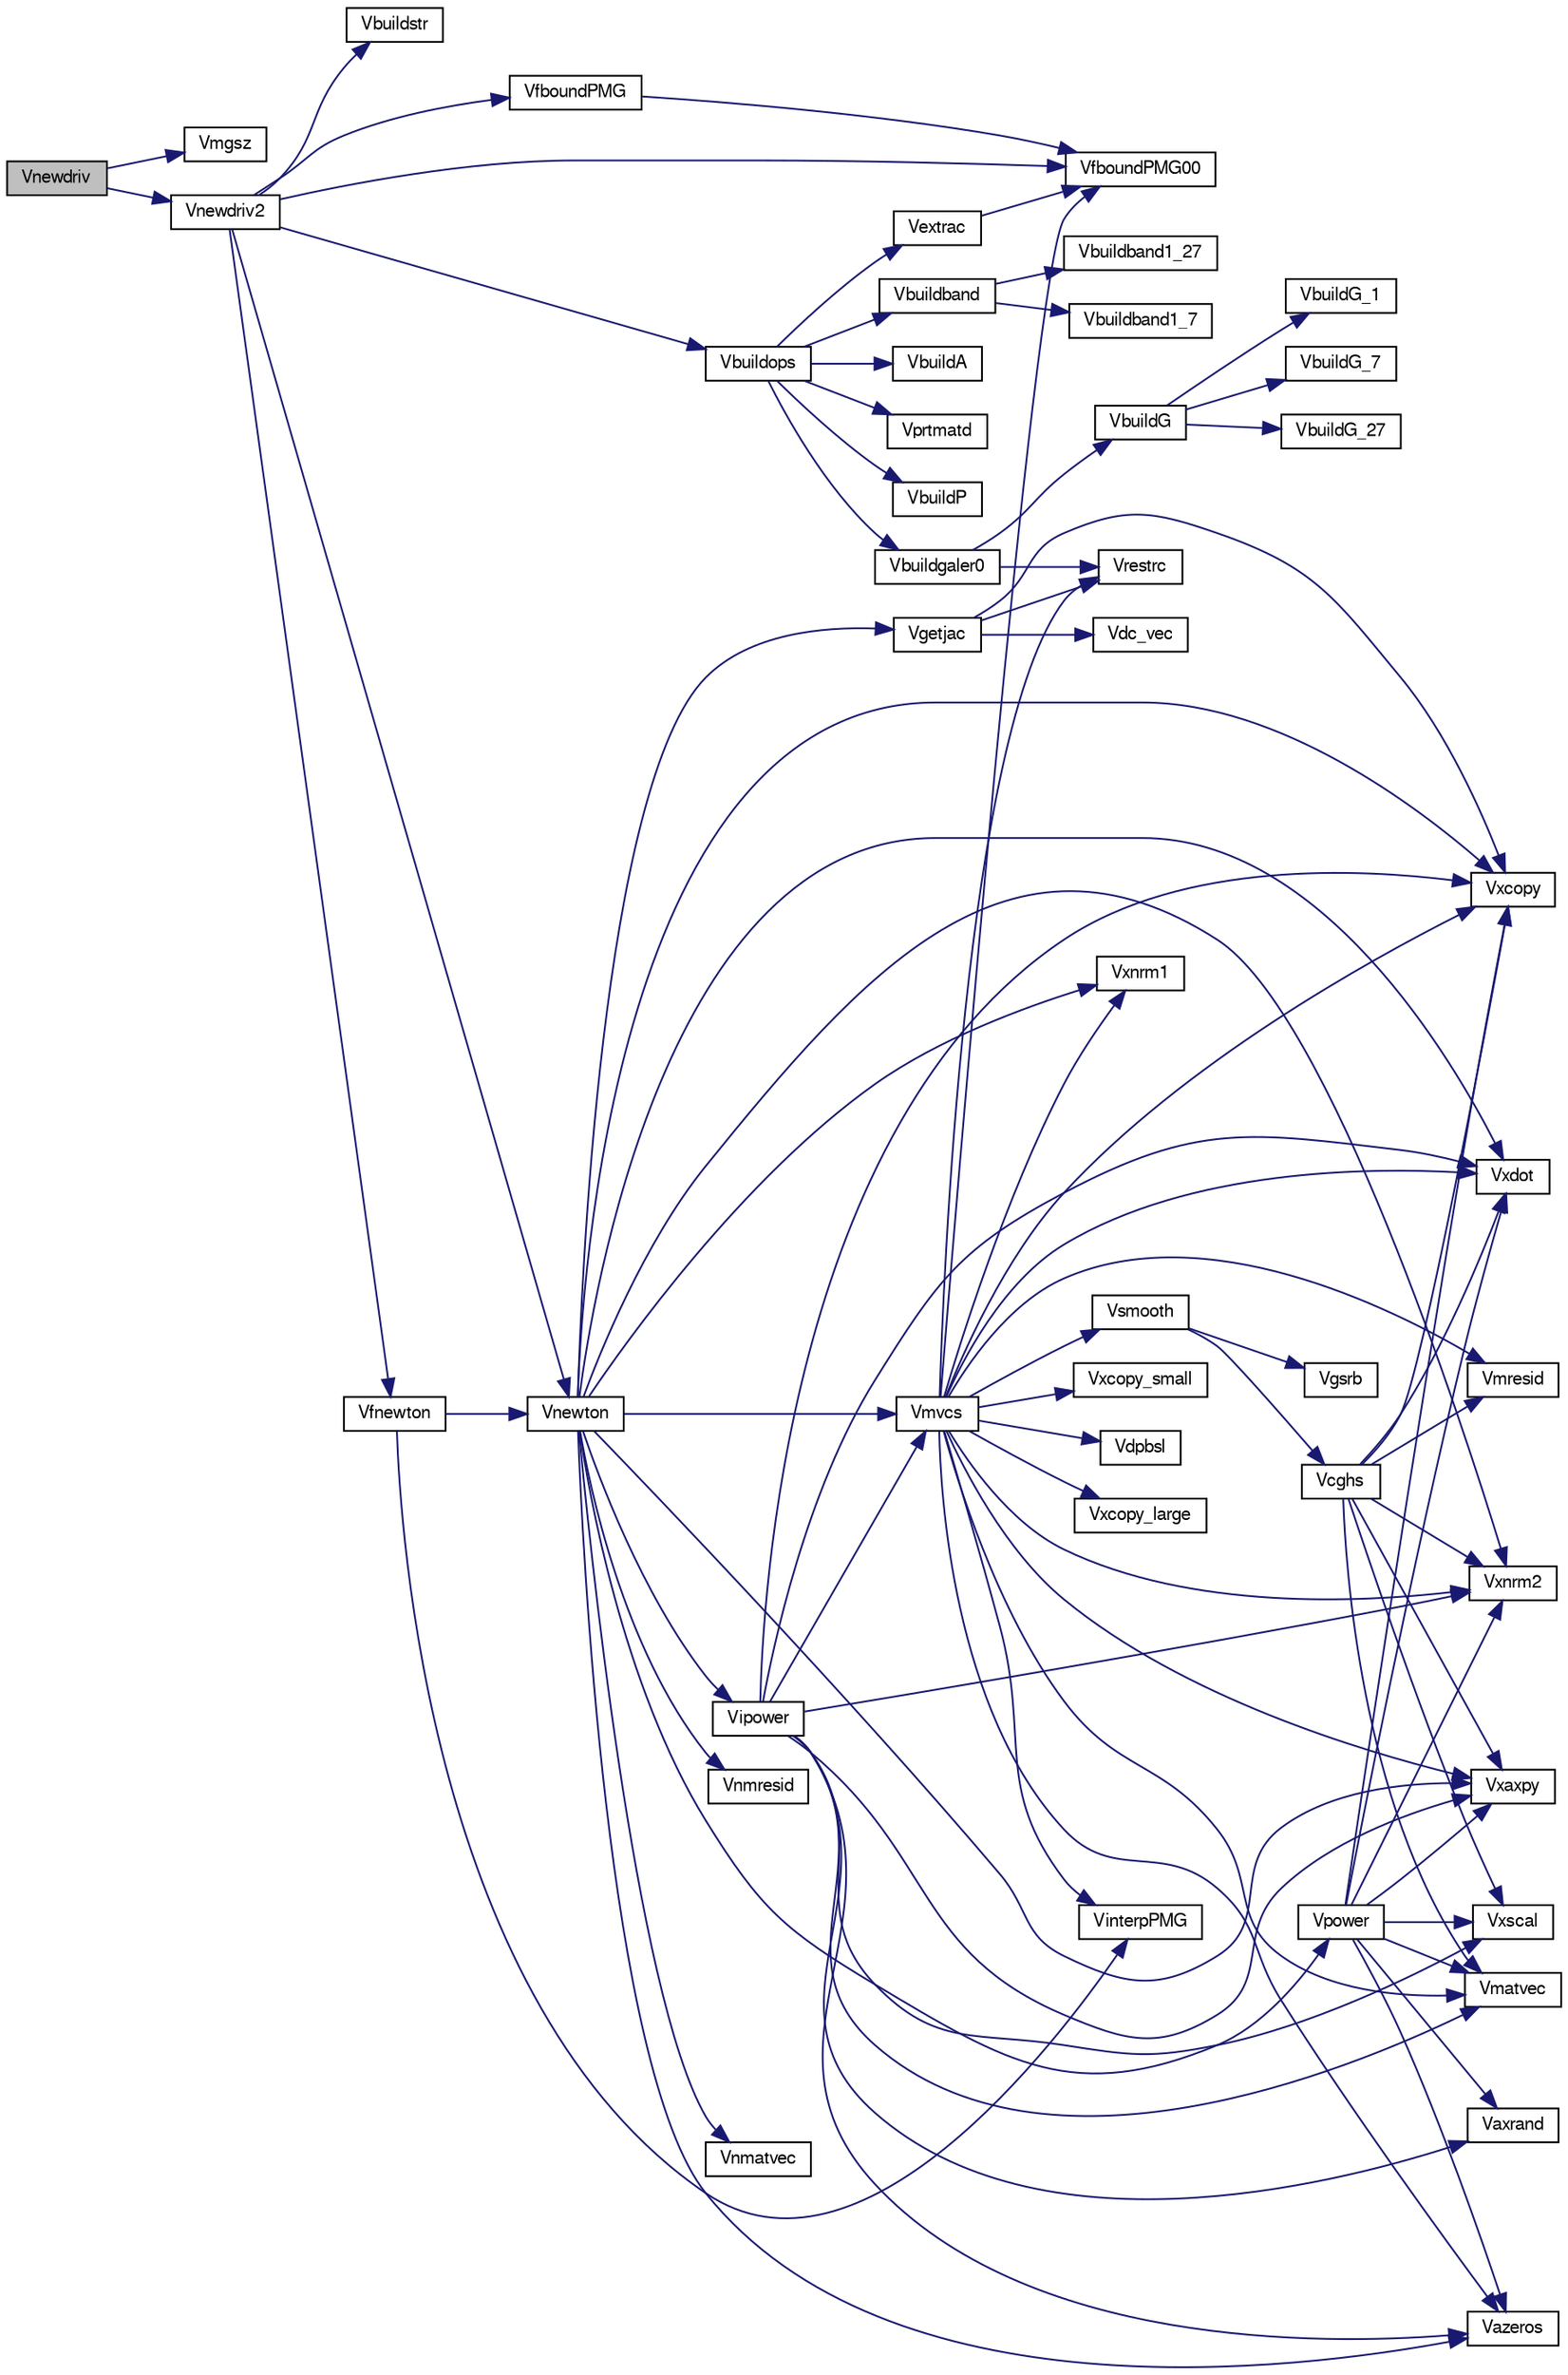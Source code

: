digraph "Vnewdriv"
{
  edge [fontname="FreeSans",fontsize="10",labelfontname="FreeSans",labelfontsize="10"];
  node [fontname="FreeSans",fontsize="10",shape=record];
  rankdir="LR";
  Node1 [label="Vnewdriv",height=0.2,width=0.4,color="black", fillcolor="grey75", style="filled" fontcolor="black"];
  Node1 -> Node2 [color="midnightblue",fontsize="10",style="solid",fontname="FreeSans"];
  Node2 [label="Vmgsz",height=0.2,width=0.4,color="black", fillcolor="white", style="filled",URL="$group___p_m_g_c.html#ga9d22f2b899f947ef541bb735f8f5de3d",tooltip="This routine computes the required sizes of the real and integer work arrays for the multigrid code..."];
  Node1 -> Node3 [color="midnightblue",fontsize="10",style="solid",fontname="FreeSans"];
  Node3 [label="Vnewdriv2",height=0.2,width=0.4,color="black", fillcolor="white", style="filled",URL="$group___p_m_g_c.html#ga28bb35e37a738d808269f4b8b63f4491",tooltip="Solves using Newton&#39;s Method."];
  Node3 -> Node4 [color="midnightblue",fontsize="10",style="solid",fontname="FreeSans"];
  Node4 [label="Vbuildstr",height=0.2,width=0.4,color="black", fillcolor="white", style="filled",URL="$group___p_m_g_c.html#ga81ac80afc08fb27607efdc5c9e97ceaa",tooltip="Build the nexted operator framework in the array iz."];
  Node3 -> Node5 [color="midnightblue",fontsize="10",style="solid",fontname="FreeSans"];
  Node5 [label="Vbuildops",height=0.2,width=0.4,color="black", fillcolor="white", style="filled",URL="$group___p_m_g_c.html#gab676e77a0ea7fd89e6e93fca248831ae",tooltip="Build operators, boundary arrays, modify affine vectors ido==0: do only fine level ido==1: do only co..."];
  Node5 -> Node6 [color="midnightblue",fontsize="10",style="solid",fontname="FreeSans"];
  Node6 [label="VbuildA",height=0.2,width=0.4,color="black", fillcolor="white", style="filled",URL="$group___p_m_g_c.html#ga2bde193d19ed04b9be986456cdc57d17",tooltip="Build the Laplacian."];
  Node5 -> Node7 [color="midnightblue",fontsize="10",style="solid",fontname="FreeSans"];
  Node7 [label="Vprtmatd",height=0.2,width=0.4,color="black", fillcolor="white", style="filled",URL="$group___p_m_g_c.html#ga4bf7ed81bbcfc630677a68ff3ef78570"];
  Node5 -> Node8 [color="midnightblue",fontsize="10",style="solid",fontname="FreeSans"];
  Node8 [label="VbuildP",height=0.2,width=0.4,color="black", fillcolor="white", style="filled",URL="$group___p_m_g_c.html#ga2fa36f52a017ede585d5f2ba4aeeafdc",tooltip="Builds prolongation matrix."];
  Node5 -> Node9 [color="midnightblue",fontsize="10",style="solid",fontname="FreeSans"];
  Node9 [label="Vbuildgaler0",height=0.2,width=0.4,color="black", fillcolor="white", style="filled",URL="$group___p_m_g_c.html#gac3878a7358faf90a4e0e0067f0961a37",tooltip="Form the Galerkin coarse grid system."];
  Node9 -> Node10 [color="midnightblue",fontsize="10",style="solid",fontname="FreeSans"];
  Node10 [label="VbuildG",height=0.2,width=0.4,color="black", fillcolor="white", style="filled",URL="$group___p_m_g_c.html#ga5616c0696f52963ddd4bacb3ff71e8b6",tooltip="Build Galerkin matrix structures."];
  Node10 -> Node11 [color="midnightblue",fontsize="10",style="solid",fontname="FreeSans"];
  Node11 [label="VbuildG_1",height=0.2,width=0.4,color="black", fillcolor="white", style="filled",URL="$group___p_m_g_c.html#ga97822bdb6ab237b4bc4a89fe7647e34f",tooltip="Computes a 27-point galerkin coarse grid matrix from a 1-point (i.e., diagonal) fine grid matrix..."];
  Node10 -> Node12 [color="midnightblue",fontsize="10",style="solid",fontname="FreeSans"];
  Node12 [label="VbuildG_7",height=0.2,width=0.4,color="black", fillcolor="white", style="filled",URL="$group___p_m_g_c.html#ga74cbf02bfd4ffcf36ea4b344ee2ea077",tooltip="Computes a 27-point galerkin coarse grid matrix from a 7-point fine grid matrix."];
  Node10 -> Node13 [color="midnightblue",fontsize="10",style="solid",fontname="FreeSans"];
  Node13 [label="VbuildG_27",height=0.2,width=0.4,color="black", fillcolor="white", style="filled",URL="$group___p_m_g_c.html#ga78287000cb1a0517e4959c910566c828",tooltip="Compute a 27-point galerkin coarse grid matrix from a 27-point fine grid matrix."];
  Node9 -> Node14 [color="midnightblue",fontsize="10",style="solid",fontname="FreeSans"];
  Node14 [label="Vrestrc",height=0.2,width=0.4,color="black", fillcolor="white", style="filled",URL="$group___p_m_g_c.html#gaede4c916a1698890f6fdbda54778d491",tooltip="Apply the restriction operator."];
  Node5 -> Node15 [color="midnightblue",fontsize="10",style="solid",fontname="FreeSans"];
  Node15 [label="Vextrac",height=0.2,width=0.4,color="black", fillcolor="white", style="filled",URL="$group___p_m_g_c.html#gafa446fbf1bb85646b186469db9768ab8",tooltip="Simple injection of a fine grid function into coarse grid."];
  Node15 -> Node16 [color="midnightblue",fontsize="10",style="solid",fontname="FreeSans"];
  Node16 [label="VfboundPMG00",height=0.2,width=0.4,color="black", fillcolor="white", style="filled",URL="$group___p_m_g_c.html#gaa5cd2792bb251ae2ee940d0b7de06a42",tooltip="Initialize a grid function to have a zero boundary value."];
  Node5 -> Node17 [color="midnightblue",fontsize="10",style="solid",fontname="FreeSans"];
  Node17 [label="Vbuildband",height=0.2,width=0.4,color="black", fillcolor="white", style="filled",URL="$group___p_m_g_c.html#ga977a0e4b9b186676462933f4b531ec62",tooltip="Banded matrix builder."];
  Node17 -> Node18 [color="midnightblue",fontsize="10",style="solid",fontname="FreeSans"];
  Node18 [label="Vbuildband1_7",height=0.2,width=0.4,color="black", fillcolor="white", style="filled",URL="$group___p_m_g_c.html#ga01d0f3717c0789ed0dd32393fb43b633",tooltip="Build the operator in banded form given the 7-diagonal form."];
  Node17 -> Node19 [color="midnightblue",fontsize="10",style="solid",fontname="FreeSans"];
  Node19 [label="Vbuildband1_27",height=0.2,width=0.4,color="black", fillcolor="white", style="filled",URL="$group___p_m_g_c.html#gab16d52afd502c461d5d023c02c7d659f",tooltip="Build the operator in banded form given the 27-diagonal form."];
  Node3 -> Node16 [color="midnightblue",fontsize="10",style="solid",fontname="FreeSans"];
  Node3 -> Node20 [color="midnightblue",fontsize="10",style="solid",fontname="FreeSans"];
  Node20 [label="Vnewton",height=0.2,width=0.4,color="black", fillcolor="white", style="filled",URL="$group___p_m_g_c.html#ga218aef2ec11ca80de45a5bcfa089cd9e",tooltip="Inexact-newton-multilevel method."];
  Node20 -> Node21 [color="midnightblue",fontsize="10",style="solid",fontname="FreeSans"];
  Node21 [label="Vazeros",height=0.2,width=0.4,color="black", fillcolor="white", style="filled",URL="$group___p_m_g_c.html#gad9648f5e231786d88b395ba412063c4b",tooltip="Zero out operation for a grid function, including boundary values."];
  Node20 -> Node22 [color="midnightblue",fontsize="10",style="solid",fontname="FreeSans"];
  Node22 [label="Vnmresid",height=0.2,width=0.4,color="black", fillcolor="white", style="filled",URL="$group___p_m_g_c.html#gacb2fd32fc0aa12d56b7620ae0a7712e1",tooltip="Break the matrix data-structure into diagonals and then call the residual routine."];
  Node20 -> Node23 [color="midnightblue",fontsize="10",style="solid",fontname="FreeSans"];
  Node23 [label="Vxnrm1",height=0.2,width=0.4,color="black", fillcolor="white", style="filled",URL="$group___p_m_g_c.html#gae89d002951e3c000702b22cc44bc9b3c",tooltip="Norm operation for a grid function with boundary values."];
  Node20 -> Node24 [color="midnightblue",fontsize="10",style="solid",fontname="FreeSans"];
  Node24 [label="Vxnrm2",height=0.2,width=0.4,color="black", fillcolor="white", style="filled",URL="$group___p_m_g_c.html#gac7a7f2c804a247ec8b5aea45058e1d26",tooltip="Norm operation for a grid function with boundary values."];
  Node20 -> Node25 [color="midnightblue",fontsize="10",style="solid",fontname="FreeSans"];
  Node25 [label="Vnmatvec",height=0.2,width=0.4,color="black", fillcolor="white", style="filled",URL="$group___p_m_g_c.html#gafbd34b881d565b9bba4cf515e55519c8",tooltip="Break the matrix data-structure into diagonals and then call the matrix-vector routine."];
  Node20 -> Node26 [color="midnightblue",fontsize="10",style="solid",fontname="FreeSans"];
  Node26 [label="Vxdot",height=0.2,width=0.4,color="black", fillcolor="white", style="filled",URL="$group___p_m_g_c.html#ga3f117cfb2336b1291164ef351dd2bd69",tooltip="Inner product operation for a grid function with boundary values."];
  Node20 -> Node27 [color="midnightblue",fontsize="10",style="solid",fontname="FreeSans"];
  Node27 [label="Vxcopy",height=0.2,width=0.4,color="black", fillcolor="white", style="filled",URL="$group___p_m_g_c.html#ga164408694a926f8f9452144cd688e383",tooltip="A collection of useful low-level routines (timing, etc)."];
  Node20 -> Node28 [color="midnightblue",fontsize="10",style="solid",fontname="FreeSans"];
  Node28 [label="Vgetjac",height=0.2,width=0.4,color="black", fillcolor="white", style="filled",URL="$group___p_m_g_c.html#ga458b63cb21cb123da5e3e079eb5d81b8",tooltip="Form the jacobian system."];
  Node28 -> Node27 [color="midnightblue",fontsize="10",style="solid",fontname="FreeSans"];
  Node28 -> Node29 [color="midnightblue",fontsize="10",style="solid",fontname="FreeSans"];
  Node29 [label="Vdc_vec",height=0.2,width=0.4,color="black", fillcolor="white", style="filled",URL="$group___p_m_g_c.html#ga6829f61b2e11572f3fd0b4abbf5dbd28",tooltip="Define the derivative of the nonlinearity (vector version)"];
  Node28 -> Node14 [color="midnightblue",fontsize="10",style="solid",fontname="FreeSans"];
  Node20 -> Node30 [color="midnightblue",fontsize="10",style="solid",fontname="FreeSans"];
  Node30 [label="Vmvcs",height=0.2,width=0.4,color="black", fillcolor="white", style="filled",URL="$group___p_m_g_c.html#gab7f955448bd40d97f3b1b3ac91b9f21c",tooltip="MG helper functions."];
  Node30 -> Node23 [color="midnightblue",fontsize="10",style="solid",fontname="FreeSans"];
  Node30 -> Node24 [color="midnightblue",fontsize="10",style="solid",fontname="FreeSans"];
  Node30 -> Node31 [color="midnightblue",fontsize="10",style="solid",fontname="FreeSans"];
  Node31 [label="Vmatvec",height=0.2,width=0.4,color="black", fillcolor="white", style="filled",URL="$group___p_m_g_c.html#gacda83144fd9d06e3c62a1687933ba010",tooltip="Matrix-vector multiplication routines."];
  Node30 -> Node26 [color="midnightblue",fontsize="10",style="solid",fontname="FreeSans"];
  Node30 -> Node21 [color="midnightblue",fontsize="10",style="solid",fontname="FreeSans"];
  Node30 -> Node32 [color="midnightblue",fontsize="10",style="solid",fontname="FreeSans"];
  Node32 [label="Vsmooth",height=0.2,width=0.4,color="black", fillcolor="white", style="filled",URL="$group___p_m_g_c.html#ga7f469e5b5661e8c176889cde7bed8175",tooltip="Multigrid smoothing functions."];
  Node32 -> Node33 [color="midnightblue",fontsize="10",style="solid",fontname="FreeSans"];
  Node33 [label="Vgsrb",height=0.2,width=0.4,color="black", fillcolor="white", style="filled",URL="$group___p_m_g_c.html#gaafddbbf81f667f3e155e468d85a89807",tooltip="Guass-Seidel solver."];
  Node32 -> Node34 [color="midnightblue",fontsize="10",style="solid",fontname="FreeSans"];
  Node34 [label="Vcghs",height=0.2,width=0.4,color="black", fillcolor="white", style="filled",URL="$group___p_m_g_c.html#ga371225c13eaf2407b57de0dd4f831ed8",tooltip="A collection of useful low-level routines (timing, etc)."];
  Node34 -> Node35 [color="midnightblue",fontsize="10",style="solid",fontname="FreeSans"];
  Node35 [label="Vmresid",height=0.2,width=0.4,color="black", fillcolor="white", style="filled",URL="$group___p_m_g_c.html#gaaa7843124ee62ccb6d9469363a8cd6a6",tooltip="Break the matrix data-structure into diagonals and then call the residual routine."];
  Node34 -> Node24 [color="midnightblue",fontsize="10",style="solid",fontname="FreeSans"];
  Node34 -> Node26 [color="midnightblue",fontsize="10",style="solid",fontname="FreeSans"];
  Node34 -> Node27 [color="midnightblue",fontsize="10",style="solid",fontname="FreeSans"];
  Node34 -> Node36 [color="midnightblue",fontsize="10",style="solid",fontname="FreeSans"];
  Node36 [label="Vxaxpy",height=0.2,width=0.4,color="black", fillcolor="white", style="filled",URL="$group___p_m_g_c.html#gac453601512aae1d82a7bf7c14326f0b6",tooltip="saxpy operation for a grid function with boundary values."];
  Node34 -> Node37 [color="midnightblue",fontsize="10",style="solid",fontname="FreeSans"];
  Node37 [label="Vxscal",height=0.2,width=0.4,color="black", fillcolor="white", style="filled",URL="$group___p_m_g_c.html#ga678a92f4fb3447e6dbbc97bef28e160e",tooltip="Scale operation for a grid function with boundary values."];
  Node34 -> Node31 [color="midnightblue",fontsize="10",style="solid",fontname="FreeSans"];
  Node30 -> Node38 [color="midnightblue",fontsize="10",style="solid",fontname="FreeSans"];
  Node38 [label="Vxcopy_small",height=0.2,width=0.4,color="black", fillcolor="white", style="filled",URL="$group___p_m_g_c.html#ga6243a4021fb62c2ca1008c747ff8dd7f",tooltip="Copy operation for a grid function with boundary values. Quite simply copies one 3d matrix to another..."];
  Node30 -> Node39 [color="midnightblue",fontsize="10",style="solid",fontname="FreeSans"];
  Node39 [label="Vdpbsl",height=0.2,width=0.4,color="black", fillcolor="white", style="filled",URL="$group___p_m_g_c.html#ga9183f58be97708e2945a1578d943b283",tooltip="LINPACK interface."];
  Node30 -> Node40 [color="midnightblue",fontsize="10",style="solid",fontname="FreeSans"];
  Node40 [label="Vxcopy_large",height=0.2,width=0.4,color="black", fillcolor="white", style="filled",URL="$group___p_m_g_c.html#gaf2989f16a64132f085943e0cafca0c5d",tooltip="Copy operation for a grid function with boundary values. Quite simply copies one 3d matrix to another..."];
  Node30 -> Node16 [color="midnightblue",fontsize="10",style="solid",fontname="FreeSans"];
  Node30 -> Node35 [color="midnightblue",fontsize="10",style="solid",fontname="FreeSans"];
  Node30 -> Node27 [color="midnightblue",fontsize="10",style="solid",fontname="FreeSans"];
  Node30 -> Node36 [color="midnightblue",fontsize="10",style="solid",fontname="FreeSans"];
  Node30 -> Node14 [color="midnightblue",fontsize="10",style="solid",fontname="FreeSans"];
  Node30 -> Node41 [color="midnightblue",fontsize="10",style="solid",fontname="FreeSans"];
  Node41 [label="VinterpPMG",height=0.2,width=0.4,color="black", fillcolor="white", style="filled",URL="$group___p_m_g_c.html#ga9c1d062d8b452deeffc8e759fdc8f246",tooltip="Apply the prolongation operator."];
  Node20 -> Node36 [color="midnightblue",fontsize="10",style="solid",fontname="FreeSans"];
  Node20 -> Node42 [color="midnightblue",fontsize="10",style="solid",fontname="FreeSans"];
  Node42 [label="Vpower",height=0.2,width=0.4,color="black", fillcolor="white", style="filled",URL="$group___p_m_g_c.html#ga12b75e114e465814978a7bf3189cfe54",tooltip="Power methods for eigenvalue estimation."];
  Node42 -> Node43 [color="midnightblue",fontsize="10",style="solid",fontname="FreeSans"];
  Node43 [label="Vaxrand",height=0.2,width=0.4,color="black", fillcolor="white", style="filled",URL="$group___p_m_g_c.html#ga0cc1b42e9c573d4c0b960afda283b0b1",tooltip="Fill grid function with random values, including boundary values."];
  Node42 -> Node21 [color="midnightblue",fontsize="10",style="solid",fontname="FreeSans"];
  Node42 -> Node24 [color="midnightblue",fontsize="10",style="solid",fontname="FreeSans"];
  Node42 -> Node37 [color="midnightblue",fontsize="10",style="solid",fontname="FreeSans"];
  Node42 -> Node31 [color="midnightblue",fontsize="10",style="solid",fontname="FreeSans"];
  Node42 -> Node26 [color="midnightblue",fontsize="10",style="solid",fontname="FreeSans"];
  Node42 -> Node27 [color="midnightblue",fontsize="10",style="solid",fontname="FreeSans"];
  Node42 -> Node36 [color="midnightblue",fontsize="10",style="solid",fontname="FreeSans"];
  Node20 -> Node44 [color="midnightblue",fontsize="10",style="solid",fontname="FreeSans"];
  Node44 [label="Vipower",height=0.2,width=0.4,color="black", fillcolor="white", style="filled",URL="$group___p_m_g_c.html#ga216315908e761d09584f0f4a6613132c",tooltip="Standard inverse power method for minimum eigenvalue estimation."];
  Node44 -> Node43 [color="midnightblue",fontsize="10",style="solid",fontname="FreeSans"];
  Node44 -> Node21 [color="midnightblue",fontsize="10",style="solid",fontname="FreeSans"];
  Node44 -> Node24 [color="midnightblue",fontsize="10",style="solid",fontname="FreeSans"];
  Node44 -> Node37 [color="midnightblue",fontsize="10",style="solid",fontname="FreeSans"];
  Node44 -> Node31 [color="midnightblue",fontsize="10",style="solid",fontname="FreeSans"];
  Node44 -> Node26 [color="midnightblue",fontsize="10",style="solid",fontname="FreeSans"];
  Node44 -> Node27 [color="midnightblue",fontsize="10",style="solid",fontname="FreeSans"];
  Node44 -> Node30 [color="midnightblue",fontsize="10",style="solid",fontname="FreeSans"];
  Node44 -> Node36 [color="midnightblue",fontsize="10",style="solid",fontname="FreeSans"];
  Node3 -> Node45 [color="midnightblue",fontsize="10",style="solid",fontname="FreeSans"];
  Node45 [label="Vfnewton",height=0.2,width=0.4,color="black", fillcolor="white", style="filled",URL="$group___p_m_g_c.html#gaf57dd61aeb1cc91a734b7ae494998b45",tooltip="Driver routines for the Newton method."];
  Node45 -> Node20 [color="midnightblue",fontsize="10",style="solid",fontname="FreeSans"];
  Node45 -> Node41 [color="midnightblue",fontsize="10",style="solid",fontname="FreeSans"];
  Node3 -> Node46 [color="midnightblue",fontsize="10",style="solid",fontname="FreeSans"];
  Node46 [label="VfboundPMG",height=0.2,width=0.4,color="black", fillcolor="white", style="filled",URL="$group___p_m_g_c.html#ga04aca6300210f7c190bda51d25fe2bd4",tooltip="Initialize a grid function to have a certain boundary value,."];
  Node46 -> Node16 [color="midnightblue",fontsize="10",style="solid",fontname="FreeSans"];
}
